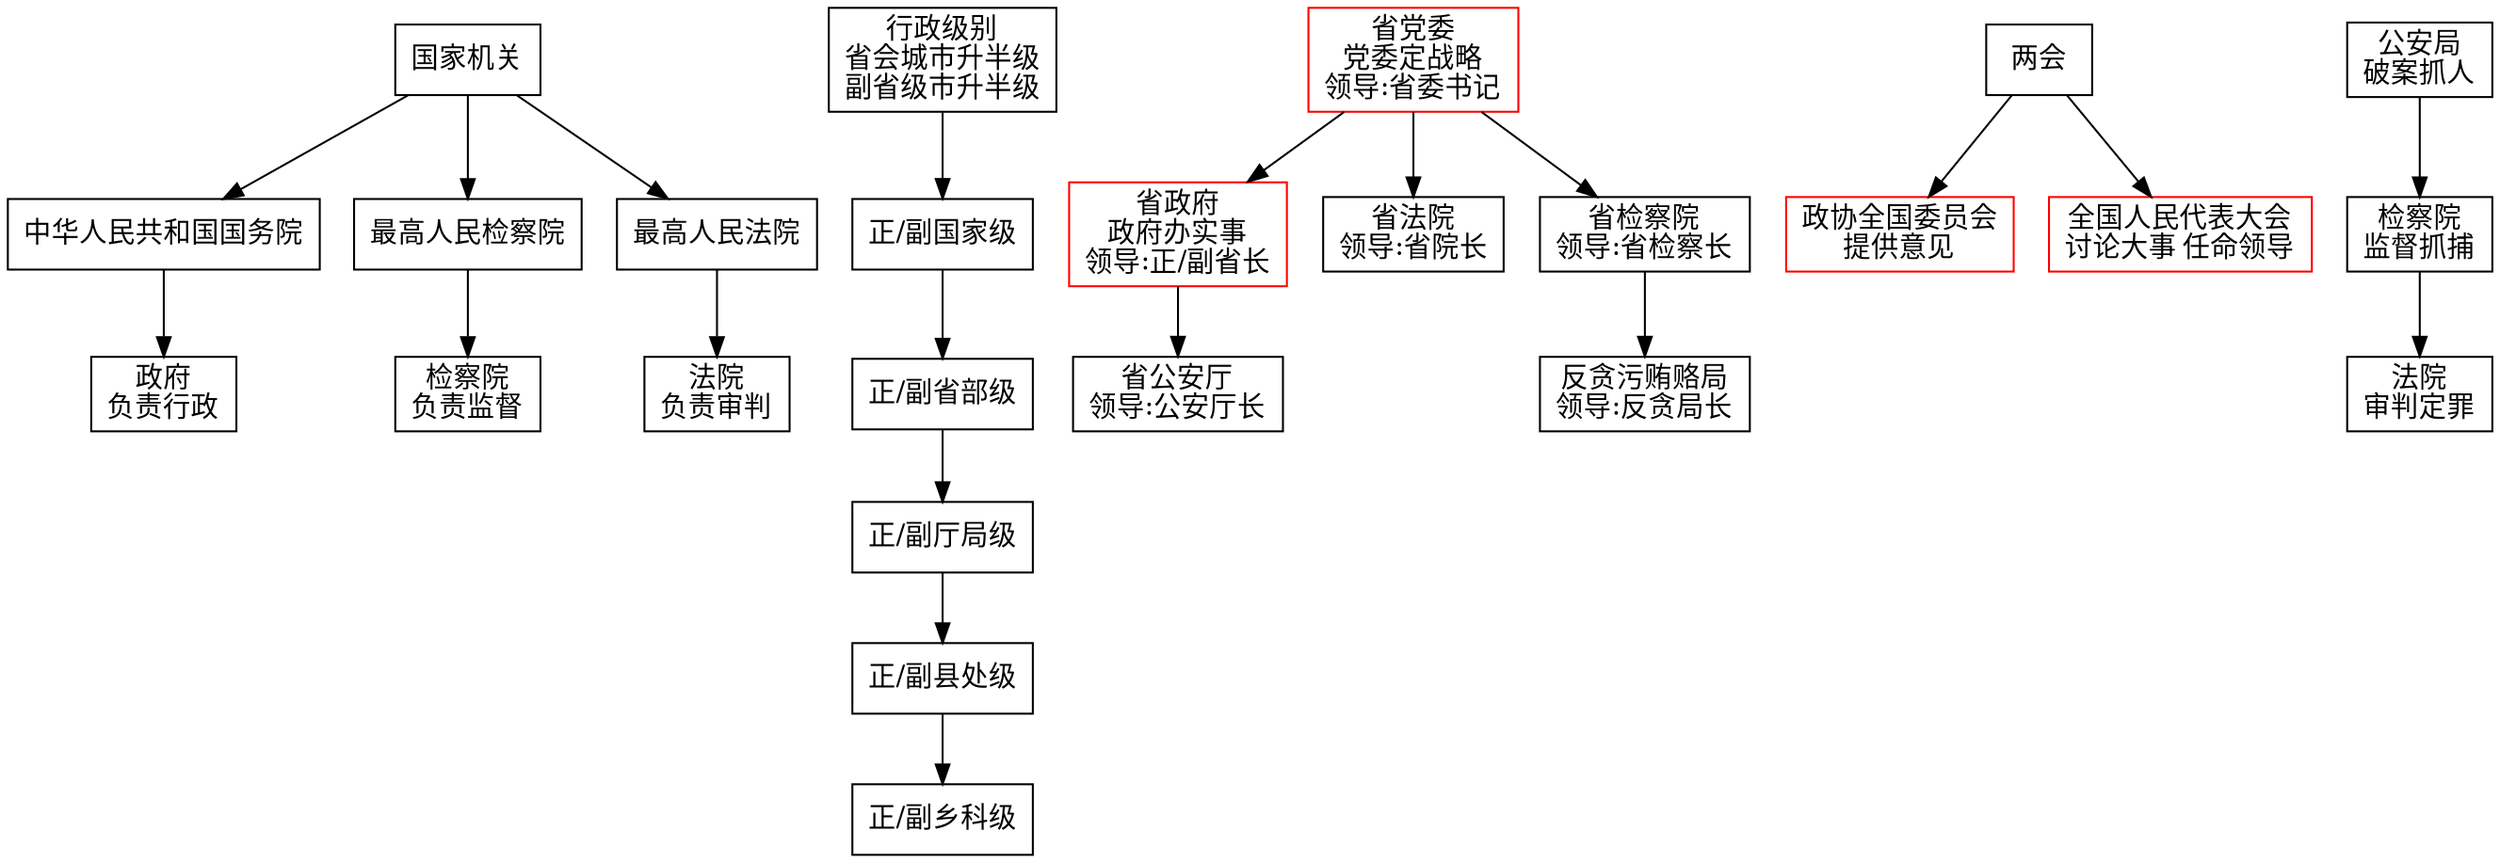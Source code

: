 digraph Orthogonal {
  node [shape=box];
  "国家机关" -> "中华人民共和国国务院" -> "政府\n负责行政";
  "国家机关" -> "最高人民检察院" -> "检察院\n负责监督";
  "国家机关" -> "最高人民法院" -> "法院\n负责审判";

  "行政级别\n省会城市升半级\n副省级市升半级" -> "正/副国家级" -> "正/副省部级" -> "正/副厅局级" -> "正/副县处级" -> "正/副乡科级";

  "省党委\n党委定战略\n领导:省委书记" [color="#FF0000"];
  "省政府\n政府办实事\n领导:正/副省长" [color="#FF0000"];
  "政协全国委员会\n提供意见" [color="#FF0000"];
  "全国人民代表大会\n讨论大事 任命领导" [color="#FF0000"];


  "省党委\n党委定战略\n领导:省委书记" -> "省政府\n政府办实事\n领导:正/副省长" -> "省公安厅\n领导:公安厅长";
  "省党委\n党委定战略\n领导:省委书记" -> "省法院\n领导:省院长";
  "省党委\n党委定战略\n领导:省委书记" -> "省检察院\n领导:省检察长" -> "反贪污贿赂局\n领导:反贪局长"; 

  "两会" -> "全国人民代表大会\n讨论大事 任命领导";
  "两会" -> "政协全国委员会\n提供意见";

  "公安局\n破案抓人" -> "检察院\n监督抓捕" -> "法院\n审判定罪";

}

